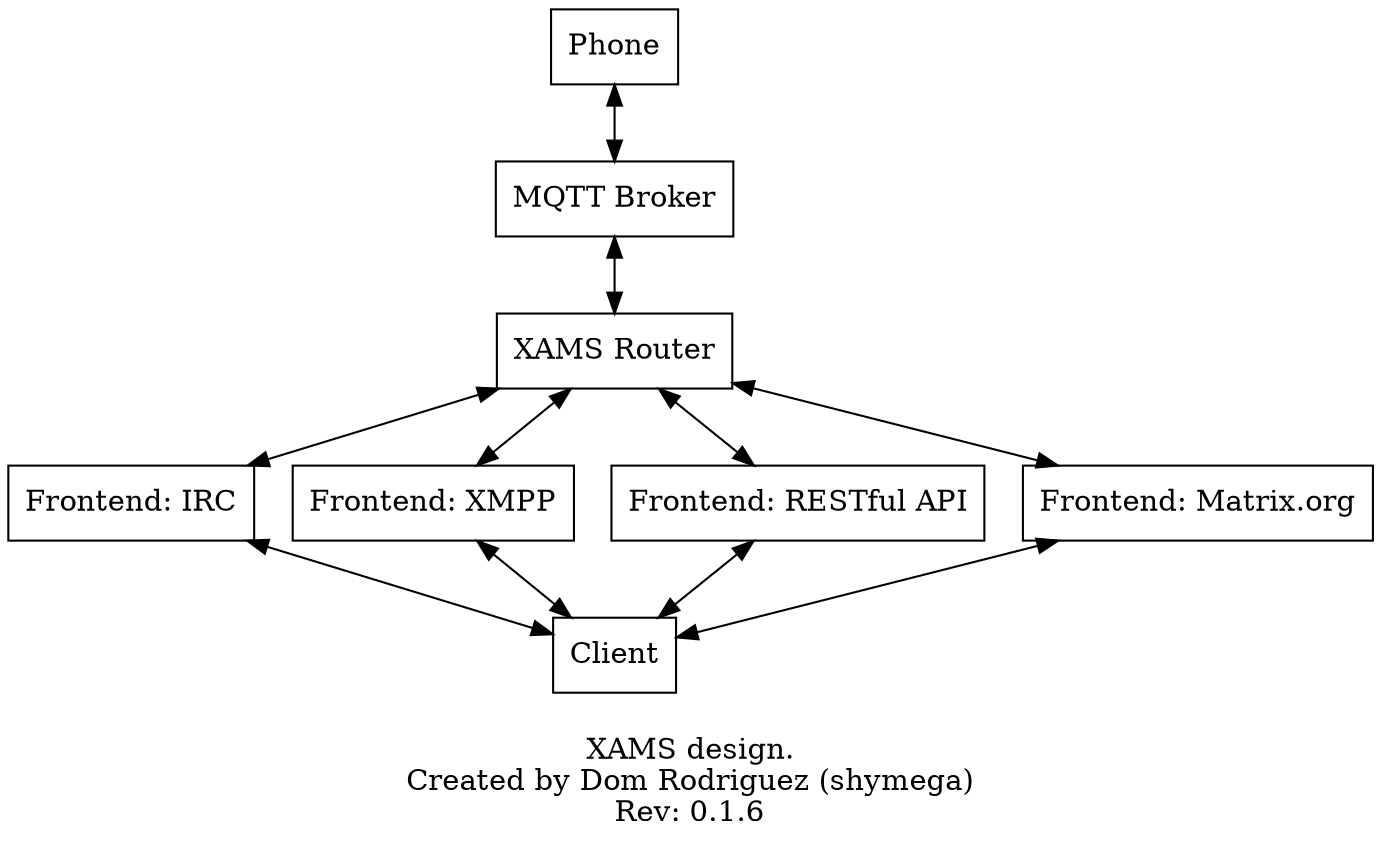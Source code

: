 digraph Router {
    node [shape=record];
    
    phone0 [label="Phone"];

    broker [label="MQTT Broker"];
    router [label="XAMS Router"];

    frt_irc [label="Frontend: IRC"];
    frt_xmpp [label="Frontend: XMPP"];
    frt_rest [label="Frontend: RESTful API"];
    frt_matrix [label="Frontend: Matrix.org"];

    phone0 -> broker -> router [dir="both"];

    router -> {frt_irc,frt_xmpp,frt_rest,frt_matrix} [dir="both"];

    client0 [label="Client"];

    {frt_irc,frt_xmpp,frt_rest,frt_matrix} -> client0 [dir="both"];

    label = "\nXAMS design.\nCreated by Dom Rodriguez (shymega)\nRev: 0.1.6"
}
